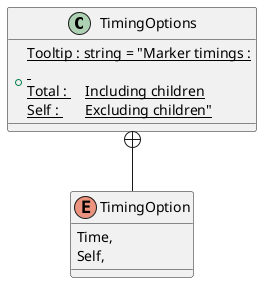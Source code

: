 @startuml
class TimingOptions {
    + {static} Tooltip : string = "Marker timings :\n\nTotal : \tIncluding children\nSelf : \tExcluding children"
}
enum TimingOption {
    Time,
    Self,
}
TimingOptions +-- TimingOption
@enduml
